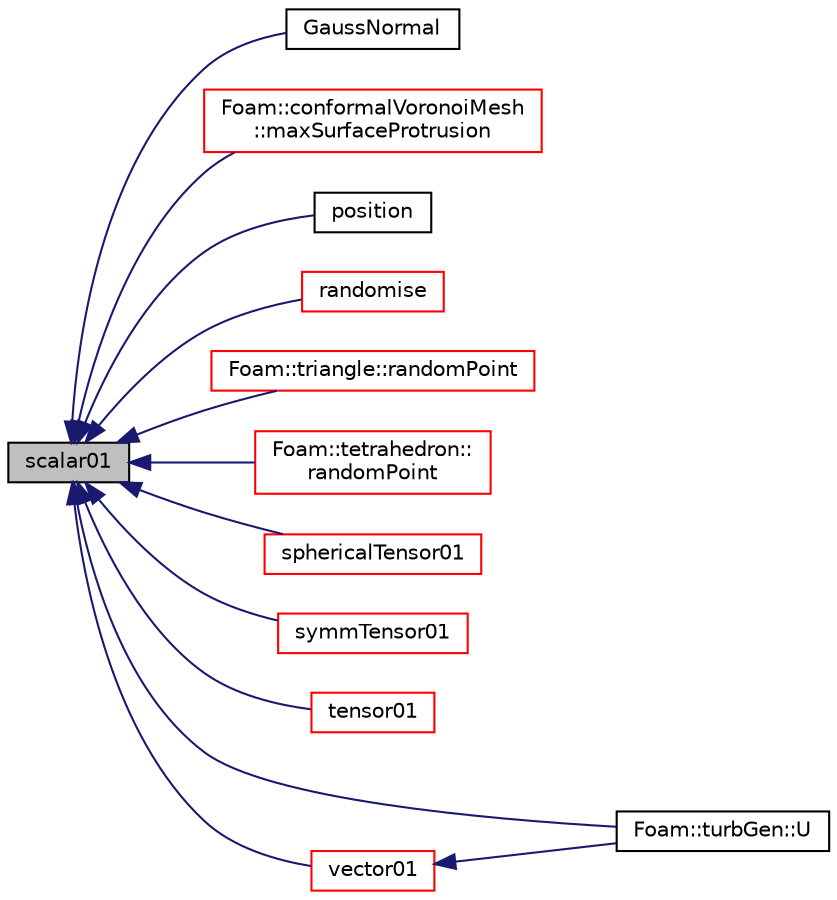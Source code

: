 digraph "scalar01"
{
  bgcolor="transparent";
  edge [fontname="Helvetica",fontsize="10",labelfontname="Helvetica",labelfontsize="10"];
  node [fontname="Helvetica",fontsize="10",shape=record];
  rankdir="LR";
  Node1 [label="scalar01",height=0.2,width=0.4,color="black", fillcolor="grey75", style="filled", fontcolor="black"];
  Node1 -> Node2 [dir="back",color="midnightblue",fontsize="10",style="solid",fontname="Helvetica"];
  Node2 [label="GaussNormal",height=0.2,width=0.4,color="black",URL="$a02121.html#a52a147d911111352a1330a128a25103c",tooltip="Return a normal Gaussian randon number. "];
  Node1 -> Node3 [dir="back",color="midnightblue",fontsize="10",style="solid",fontname="Helvetica"];
  Node3 [label="Foam::conformalVoronoiMesh\l::maxSurfaceProtrusion",height=0.2,width=0.4,color="red",URL="$a00343.html#abbdbaf6285f4570baa614a58ee4b0b64",tooltip="Return the local maximum surface protrusion distance. "];
  Node1 -> Node4 [dir="back",color="midnightblue",fontsize="10",style="solid",fontname="Helvetica"];
  Node4 [label="position",height=0.2,width=0.4,color="black",URL="$a02121.html#ac0b71e479d3e97676201c4776f9e893b"];
  Node1 -> Node5 [dir="back",color="midnightblue",fontsize="10",style="solid",fontname="Helvetica"];
  Node5 [label="randomise",height=0.2,width=0.4,color="red",URL="$a02121.html#a0dfc79922245a1b7421f618d4e446ce0"];
  Node1 -> Node6 [dir="back",color="midnightblue",fontsize="10",style="solid",fontname="Helvetica"];
  Node6 [label="Foam::triangle::randomPoint",height=0.2,width=0.4,color="red",URL="$a02772.html#a2a7788646c9c07bea1814ebb60e71d2b",tooltip="Return a random point on the triangle from a uniform. "];
  Node1 -> Node7 [dir="back",color="midnightblue",fontsize="10",style="solid",fontname="Helvetica"];
  Node7 [label="Foam::tetrahedron::\lrandomPoint",height=0.2,width=0.4,color="red",URL="$a02666.html#a2a7788646c9c07bea1814ebb60e71d2b",tooltip="Return a random point in the tetrahedron from a. "];
  Node1 -> Node8 [dir="back",color="midnightblue",fontsize="10",style="solid",fontname="Helvetica"];
  Node8 [label="sphericalTensor01",height=0.2,width=0.4,color="red",URL="$a02121.html#a35173c846ec9f22a7febbdb8b29b5837",tooltip="sphericalTensor with every component scalar01 "];
  Node1 -> Node9 [dir="back",color="midnightblue",fontsize="10",style="solid",fontname="Helvetica"];
  Node9 [label="symmTensor01",height=0.2,width=0.4,color="red",URL="$a02121.html#aef72d2b45f80e6f5198f4799670ea5f8",tooltip="symmTensor with every component scalar01 "];
  Node1 -> Node10 [dir="back",color="midnightblue",fontsize="10",style="solid",fontname="Helvetica"];
  Node10 [label="tensor01",height=0.2,width=0.4,color="red",URL="$a02121.html#ab365bae76fc81093da1f1ce6fcd18ce9",tooltip="Tensor with every component scalar01. "];
  Node1 -> Node11 [dir="back",color="midnightblue",fontsize="10",style="solid",fontname="Helvetica"];
  Node11 [label="Foam::turbGen::U",height=0.2,width=0.4,color="black",URL="$a02789.html#ac16b5b99bbcb4a4593ac66c206ec681c",tooltip="Generate and return a velocity field. "];
  Node1 -> Node12 [dir="back",color="midnightblue",fontsize="10",style="solid",fontname="Helvetica"];
  Node12 [label="vector01",height=0.2,width=0.4,color="red",URL="$a02121.html#ac22d07968f1af2b910cc21176ff55aa1",tooltip="Vector with every component scalar01. "];
  Node12 -> Node11 [dir="back",color="midnightblue",fontsize="10",style="solid",fontname="Helvetica"];
}

